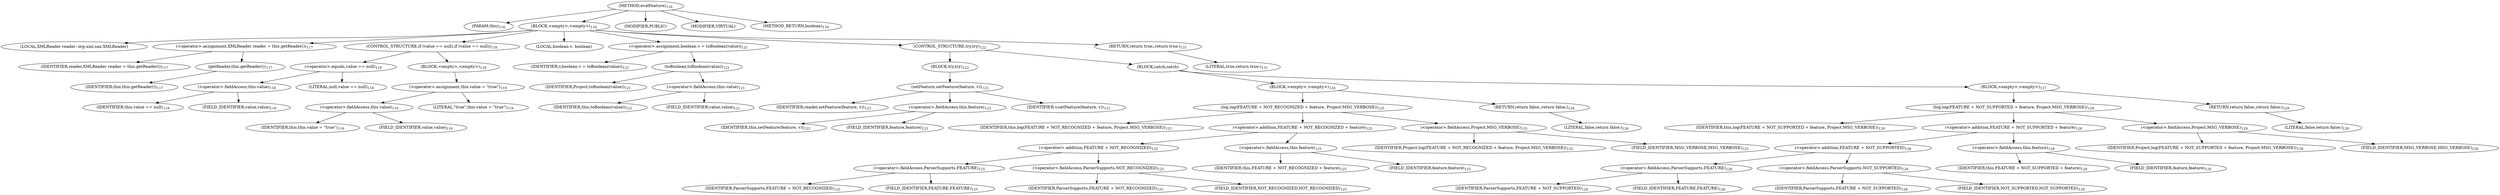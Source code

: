 digraph "evalFeature" {  
"180" [label = <(METHOD,evalFeature)<SUB>116</SUB>> ]
"13" [label = <(PARAM,this)<SUB>116</SUB>> ]
"181" [label = <(BLOCK,&lt;empty&gt;,&lt;empty&gt;)<SUB>116</SUB>> ]
"182" [label = <(LOCAL,XMLReader reader: org.xml.sax.XMLReader)> ]
"183" [label = <(&lt;operator&gt;.assignment,XMLReader reader = this.getReader())<SUB>117</SUB>> ]
"184" [label = <(IDENTIFIER,reader,XMLReader reader = this.getReader())<SUB>117</SUB>> ]
"185" [label = <(getReader,this.getReader())<SUB>117</SUB>> ]
"12" [label = <(IDENTIFIER,this,this.getReader())<SUB>117</SUB>> ]
"186" [label = <(CONTROL_STRUCTURE,if (value == null),if (value == null))<SUB>118</SUB>> ]
"187" [label = <(&lt;operator&gt;.equals,value == null)<SUB>118</SUB>> ]
"188" [label = <(&lt;operator&gt;.fieldAccess,this.value)<SUB>118</SUB>> ]
"189" [label = <(IDENTIFIER,this,value == null)<SUB>118</SUB>> ]
"190" [label = <(FIELD_IDENTIFIER,value,value)<SUB>118</SUB>> ]
"191" [label = <(LITERAL,null,value == null)<SUB>118</SUB>> ]
"192" [label = <(BLOCK,&lt;empty&gt;,&lt;empty&gt;)<SUB>118</SUB>> ]
"193" [label = <(&lt;operator&gt;.assignment,this.value = &quot;true&quot;)<SUB>119</SUB>> ]
"194" [label = <(&lt;operator&gt;.fieldAccess,this.value)<SUB>119</SUB>> ]
"195" [label = <(IDENTIFIER,this,this.value = &quot;true&quot;)<SUB>119</SUB>> ]
"196" [label = <(FIELD_IDENTIFIER,value,value)<SUB>119</SUB>> ]
"197" [label = <(LITERAL,&quot;true&quot;,this.value = &quot;true&quot;)<SUB>119</SUB>> ]
"198" [label = <(LOCAL,boolean v: boolean)> ]
"199" [label = <(&lt;operator&gt;.assignment,boolean v = toBoolean(value))<SUB>121</SUB>> ]
"200" [label = <(IDENTIFIER,v,boolean v = toBoolean(value))<SUB>121</SUB>> ]
"201" [label = <(toBoolean,toBoolean(value))<SUB>121</SUB>> ]
"202" [label = <(IDENTIFIER,Project,toBoolean(value))<SUB>121</SUB>> ]
"203" [label = <(&lt;operator&gt;.fieldAccess,this.value)<SUB>121</SUB>> ]
"204" [label = <(IDENTIFIER,this,toBoolean(value))<SUB>121</SUB>> ]
"205" [label = <(FIELD_IDENTIFIER,value,value)<SUB>121</SUB>> ]
"206" [label = <(CONTROL_STRUCTURE,try,try)<SUB>122</SUB>> ]
"207" [label = <(BLOCK,try,try)<SUB>122</SUB>> ]
"208" [label = <(setFeature,setFeature(feature, v))<SUB>123</SUB>> ]
"209" [label = <(IDENTIFIER,reader,setFeature(feature, v))<SUB>123</SUB>> ]
"210" [label = <(&lt;operator&gt;.fieldAccess,this.feature)<SUB>123</SUB>> ]
"211" [label = <(IDENTIFIER,this,setFeature(feature, v))<SUB>123</SUB>> ]
"212" [label = <(FIELD_IDENTIFIER,feature,feature)<SUB>123</SUB>> ]
"213" [label = <(IDENTIFIER,v,setFeature(feature, v))<SUB>123</SUB>> ]
"214" [label = <(BLOCK,catch,catch)> ]
"215" [label = <(BLOCK,&lt;empty&gt;,&lt;empty&gt;)<SUB>124</SUB>> ]
"216" [label = <(log,log(FEATURE + NOT_RECOGNIZED + feature, Project.MSG_VERBOSE))<SUB>125</SUB>> ]
"14" [label = <(IDENTIFIER,this,log(FEATURE + NOT_RECOGNIZED + feature, Project.MSG_VERBOSE))<SUB>125</SUB>> ]
"217" [label = <(&lt;operator&gt;.addition,FEATURE + NOT_RECOGNIZED + feature)<SUB>125</SUB>> ]
"218" [label = <(&lt;operator&gt;.addition,FEATURE + NOT_RECOGNIZED)<SUB>125</SUB>> ]
"219" [label = <(&lt;operator&gt;.fieldAccess,ParserSupports.FEATURE)<SUB>125</SUB>> ]
"220" [label = <(IDENTIFIER,ParserSupports,FEATURE + NOT_RECOGNIZED)<SUB>125</SUB>> ]
"221" [label = <(FIELD_IDENTIFIER,FEATURE,FEATURE)<SUB>125</SUB>> ]
"222" [label = <(&lt;operator&gt;.fieldAccess,ParserSupports.NOT_RECOGNIZED)<SUB>125</SUB>> ]
"223" [label = <(IDENTIFIER,ParserSupports,FEATURE + NOT_RECOGNIZED)<SUB>125</SUB>> ]
"224" [label = <(FIELD_IDENTIFIER,NOT_RECOGNIZED,NOT_RECOGNIZED)<SUB>125</SUB>> ]
"225" [label = <(&lt;operator&gt;.fieldAccess,this.feature)<SUB>125</SUB>> ]
"226" [label = <(IDENTIFIER,this,FEATURE + NOT_RECOGNIZED + feature)<SUB>125</SUB>> ]
"227" [label = <(FIELD_IDENTIFIER,feature,feature)<SUB>125</SUB>> ]
"228" [label = <(&lt;operator&gt;.fieldAccess,Project.MSG_VERBOSE)<SUB>125</SUB>> ]
"229" [label = <(IDENTIFIER,Project,log(FEATURE + NOT_RECOGNIZED + feature, Project.MSG_VERBOSE))<SUB>125</SUB>> ]
"230" [label = <(FIELD_IDENTIFIER,MSG_VERBOSE,MSG_VERBOSE)<SUB>125</SUB>> ]
"231" [label = <(RETURN,return false;,return false;)<SUB>126</SUB>> ]
"232" [label = <(LITERAL,false,return false;)<SUB>126</SUB>> ]
"233" [label = <(BLOCK,&lt;empty&gt;,&lt;empty&gt;)<SUB>127</SUB>> ]
"234" [label = <(log,log(FEATURE + NOT_SUPPORTED + feature, Project.MSG_VERBOSE))<SUB>128</SUB>> ]
"15" [label = <(IDENTIFIER,this,log(FEATURE + NOT_SUPPORTED + feature, Project.MSG_VERBOSE))<SUB>128</SUB>> ]
"235" [label = <(&lt;operator&gt;.addition,FEATURE + NOT_SUPPORTED + feature)<SUB>128</SUB>> ]
"236" [label = <(&lt;operator&gt;.addition,FEATURE + NOT_SUPPORTED)<SUB>128</SUB>> ]
"237" [label = <(&lt;operator&gt;.fieldAccess,ParserSupports.FEATURE)<SUB>128</SUB>> ]
"238" [label = <(IDENTIFIER,ParserSupports,FEATURE + NOT_SUPPORTED)<SUB>128</SUB>> ]
"239" [label = <(FIELD_IDENTIFIER,FEATURE,FEATURE)<SUB>128</SUB>> ]
"240" [label = <(&lt;operator&gt;.fieldAccess,ParserSupports.NOT_SUPPORTED)<SUB>128</SUB>> ]
"241" [label = <(IDENTIFIER,ParserSupports,FEATURE + NOT_SUPPORTED)<SUB>128</SUB>> ]
"242" [label = <(FIELD_IDENTIFIER,NOT_SUPPORTED,NOT_SUPPORTED)<SUB>128</SUB>> ]
"243" [label = <(&lt;operator&gt;.fieldAccess,this.feature)<SUB>128</SUB>> ]
"244" [label = <(IDENTIFIER,this,FEATURE + NOT_SUPPORTED + feature)<SUB>128</SUB>> ]
"245" [label = <(FIELD_IDENTIFIER,feature,feature)<SUB>128</SUB>> ]
"246" [label = <(&lt;operator&gt;.fieldAccess,Project.MSG_VERBOSE)<SUB>128</SUB>> ]
"247" [label = <(IDENTIFIER,Project,log(FEATURE + NOT_SUPPORTED + feature, Project.MSG_VERBOSE))<SUB>128</SUB>> ]
"248" [label = <(FIELD_IDENTIFIER,MSG_VERBOSE,MSG_VERBOSE)<SUB>128</SUB>> ]
"249" [label = <(RETURN,return false;,return false;)<SUB>129</SUB>> ]
"250" [label = <(LITERAL,false,return false;)<SUB>129</SUB>> ]
"251" [label = <(RETURN,return true;,return true;)<SUB>131</SUB>> ]
"252" [label = <(LITERAL,true,return true;)<SUB>131</SUB>> ]
"253" [label = <(MODIFIER,PUBLIC)> ]
"254" [label = <(MODIFIER,VIRTUAL)> ]
"255" [label = <(METHOD_RETURN,boolean)<SUB>116</SUB>> ]
  "180" -> "13" 
  "180" -> "181" 
  "180" -> "253" 
  "180" -> "254" 
  "180" -> "255" 
  "181" -> "182" 
  "181" -> "183" 
  "181" -> "186" 
  "181" -> "198" 
  "181" -> "199" 
  "181" -> "206" 
  "181" -> "251" 
  "183" -> "184" 
  "183" -> "185" 
  "185" -> "12" 
  "186" -> "187" 
  "186" -> "192" 
  "187" -> "188" 
  "187" -> "191" 
  "188" -> "189" 
  "188" -> "190" 
  "192" -> "193" 
  "193" -> "194" 
  "193" -> "197" 
  "194" -> "195" 
  "194" -> "196" 
  "199" -> "200" 
  "199" -> "201" 
  "201" -> "202" 
  "201" -> "203" 
  "203" -> "204" 
  "203" -> "205" 
  "206" -> "207" 
  "206" -> "214" 
  "207" -> "208" 
  "208" -> "209" 
  "208" -> "210" 
  "208" -> "213" 
  "210" -> "211" 
  "210" -> "212" 
  "214" -> "215" 
  "214" -> "233" 
  "215" -> "216" 
  "215" -> "231" 
  "216" -> "14" 
  "216" -> "217" 
  "216" -> "228" 
  "217" -> "218" 
  "217" -> "225" 
  "218" -> "219" 
  "218" -> "222" 
  "219" -> "220" 
  "219" -> "221" 
  "222" -> "223" 
  "222" -> "224" 
  "225" -> "226" 
  "225" -> "227" 
  "228" -> "229" 
  "228" -> "230" 
  "231" -> "232" 
  "233" -> "234" 
  "233" -> "249" 
  "234" -> "15" 
  "234" -> "235" 
  "234" -> "246" 
  "235" -> "236" 
  "235" -> "243" 
  "236" -> "237" 
  "236" -> "240" 
  "237" -> "238" 
  "237" -> "239" 
  "240" -> "241" 
  "240" -> "242" 
  "243" -> "244" 
  "243" -> "245" 
  "246" -> "247" 
  "246" -> "248" 
  "249" -> "250" 
  "251" -> "252" 
}
